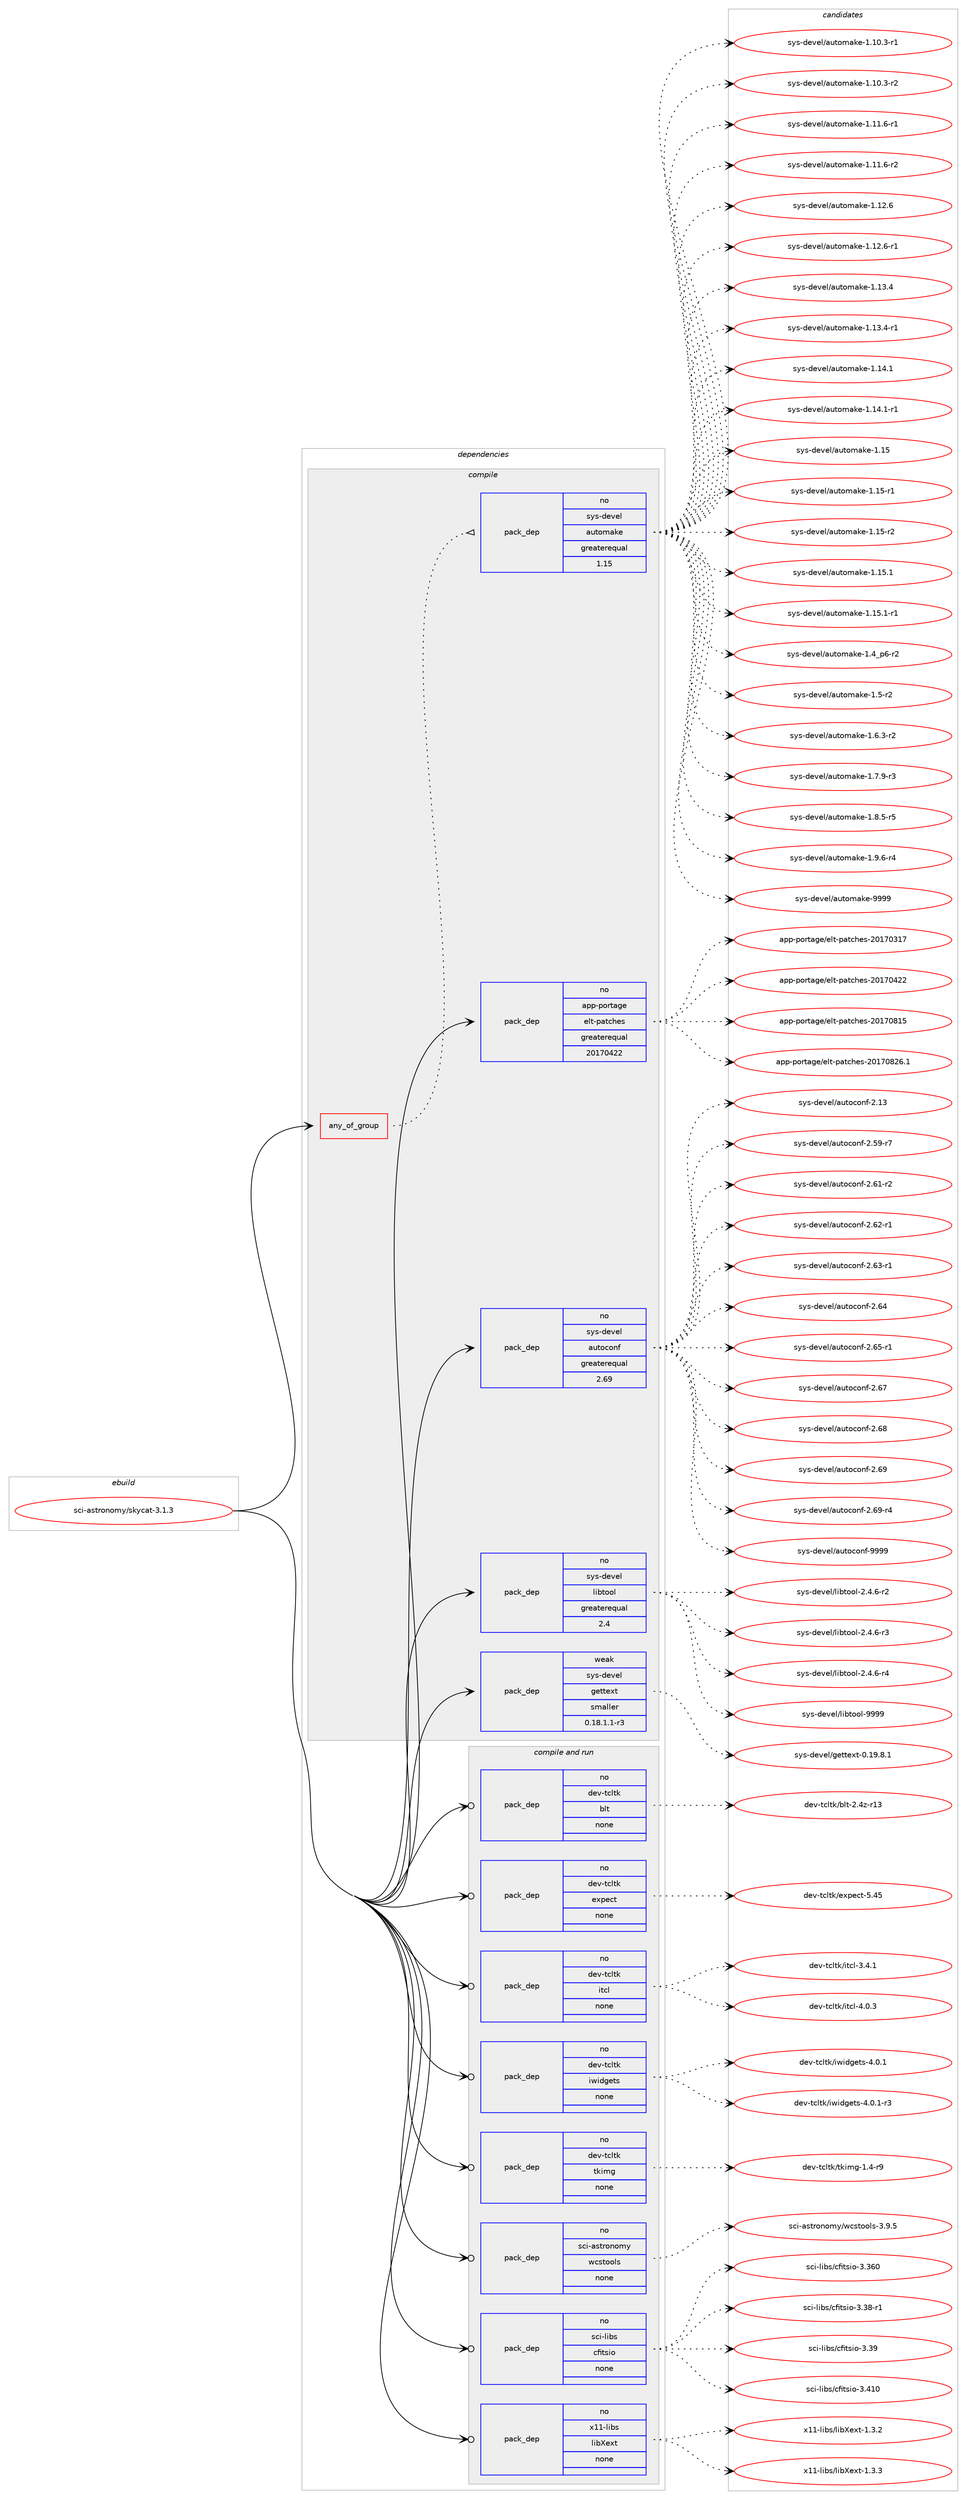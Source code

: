 digraph prolog {

# *************
# Graph options
# *************

newrank=true;
concentrate=true;
compound=true;
graph [rankdir=LR,fontname=Helvetica,fontsize=10,ranksep=1.5];#, ranksep=2.5, nodesep=0.2];
edge  [arrowhead=vee];
node  [fontname=Helvetica,fontsize=10];

# **********
# The ebuild
# **********

subgraph cluster_leftcol {
color=gray;
rank=same;
label=<<i>ebuild</i>>;
id [label="sci-astronomy/skycat-3.1.3", color=red, width=4, href="../sci-astronomy/skycat-3.1.3.svg"];
}

# ****************
# The dependencies
# ****************

subgraph cluster_midcol {
color=gray;
label=<<i>dependencies</i>>;
subgraph cluster_compile {
fillcolor="#eeeeee";
style=filled;
label=<<i>compile</i>>;
subgraph any7430 {
dependency443839 [label=<<TABLE BORDER="0" CELLBORDER="1" CELLSPACING="0" CELLPADDING="4"><TR><TD CELLPADDING="10">any_of_group</TD></TR></TABLE>>, shape=none, color=red];subgraph pack326995 {
dependency443840 [label=<<TABLE BORDER="0" CELLBORDER="1" CELLSPACING="0" CELLPADDING="4" WIDTH="220"><TR><TD ROWSPAN="6" CELLPADDING="30">pack_dep</TD></TR><TR><TD WIDTH="110">no</TD></TR><TR><TD>sys-devel</TD></TR><TR><TD>automake</TD></TR><TR><TD>greaterequal</TD></TR><TR><TD>1.15</TD></TR></TABLE>>, shape=none, color=blue];
}
dependency443839:e -> dependency443840:w [weight=20,style="dotted",arrowhead="oinv"];
}
id:e -> dependency443839:w [weight=20,style="solid",arrowhead="vee"];
subgraph pack326996 {
dependency443841 [label=<<TABLE BORDER="0" CELLBORDER="1" CELLSPACING="0" CELLPADDING="4" WIDTH="220"><TR><TD ROWSPAN="6" CELLPADDING="30">pack_dep</TD></TR><TR><TD WIDTH="110">no</TD></TR><TR><TD>app-portage</TD></TR><TR><TD>elt-patches</TD></TR><TR><TD>greaterequal</TD></TR><TR><TD>20170422</TD></TR></TABLE>>, shape=none, color=blue];
}
id:e -> dependency443841:w [weight=20,style="solid",arrowhead="vee"];
subgraph pack326997 {
dependency443842 [label=<<TABLE BORDER="0" CELLBORDER="1" CELLSPACING="0" CELLPADDING="4" WIDTH="220"><TR><TD ROWSPAN="6" CELLPADDING="30">pack_dep</TD></TR><TR><TD WIDTH="110">no</TD></TR><TR><TD>sys-devel</TD></TR><TR><TD>autoconf</TD></TR><TR><TD>greaterequal</TD></TR><TR><TD>2.69</TD></TR></TABLE>>, shape=none, color=blue];
}
id:e -> dependency443842:w [weight=20,style="solid",arrowhead="vee"];
subgraph pack326998 {
dependency443843 [label=<<TABLE BORDER="0" CELLBORDER="1" CELLSPACING="0" CELLPADDING="4" WIDTH="220"><TR><TD ROWSPAN="6" CELLPADDING="30">pack_dep</TD></TR><TR><TD WIDTH="110">no</TD></TR><TR><TD>sys-devel</TD></TR><TR><TD>libtool</TD></TR><TR><TD>greaterequal</TD></TR><TR><TD>2.4</TD></TR></TABLE>>, shape=none, color=blue];
}
id:e -> dependency443843:w [weight=20,style="solid",arrowhead="vee"];
subgraph pack326999 {
dependency443844 [label=<<TABLE BORDER="0" CELLBORDER="1" CELLSPACING="0" CELLPADDING="4" WIDTH="220"><TR><TD ROWSPAN="6" CELLPADDING="30">pack_dep</TD></TR><TR><TD WIDTH="110">weak</TD></TR><TR><TD>sys-devel</TD></TR><TR><TD>gettext</TD></TR><TR><TD>smaller</TD></TR><TR><TD>0.18.1.1-r3</TD></TR></TABLE>>, shape=none, color=blue];
}
id:e -> dependency443844:w [weight=20,style="solid",arrowhead="vee"];
}
subgraph cluster_compileandrun {
fillcolor="#eeeeee";
style=filled;
label=<<i>compile and run</i>>;
subgraph pack327000 {
dependency443845 [label=<<TABLE BORDER="0" CELLBORDER="1" CELLSPACING="0" CELLPADDING="4" WIDTH="220"><TR><TD ROWSPAN="6" CELLPADDING="30">pack_dep</TD></TR><TR><TD WIDTH="110">no</TD></TR><TR><TD>dev-tcltk</TD></TR><TR><TD>blt</TD></TR><TR><TD>none</TD></TR><TR><TD></TD></TR></TABLE>>, shape=none, color=blue];
}
id:e -> dependency443845:w [weight=20,style="solid",arrowhead="odotvee"];
subgraph pack327001 {
dependency443846 [label=<<TABLE BORDER="0" CELLBORDER="1" CELLSPACING="0" CELLPADDING="4" WIDTH="220"><TR><TD ROWSPAN="6" CELLPADDING="30">pack_dep</TD></TR><TR><TD WIDTH="110">no</TD></TR><TR><TD>dev-tcltk</TD></TR><TR><TD>expect</TD></TR><TR><TD>none</TD></TR><TR><TD></TD></TR></TABLE>>, shape=none, color=blue];
}
id:e -> dependency443846:w [weight=20,style="solid",arrowhead="odotvee"];
subgraph pack327002 {
dependency443847 [label=<<TABLE BORDER="0" CELLBORDER="1" CELLSPACING="0" CELLPADDING="4" WIDTH="220"><TR><TD ROWSPAN="6" CELLPADDING="30">pack_dep</TD></TR><TR><TD WIDTH="110">no</TD></TR><TR><TD>dev-tcltk</TD></TR><TR><TD>itcl</TD></TR><TR><TD>none</TD></TR><TR><TD></TD></TR></TABLE>>, shape=none, color=blue];
}
id:e -> dependency443847:w [weight=20,style="solid",arrowhead="odotvee"];
subgraph pack327003 {
dependency443848 [label=<<TABLE BORDER="0" CELLBORDER="1" CELLSPACING="0" CELLPADDING="4" WIDTH="220"><TR><TD ROWSPAN="6" CELLPADDING="30">pack_dep</TD></TR><TR><TD WIDTH="110">no</TD></TR><TR><TD>dev-tcltk</TD></TR><TR><TD>iwidgets</TD></TR><TR><TD>none</TD></TR><TR><TD></TD></TR></TABLE>>, shape=none, color=blue];
}
id:e -> dependency443848:w [weight=20,style="solid",arrowhead="odotvee"];
subgraph pack327004 {
dependency443849 [label=<<TABLE BORDER="0" CELLBORDER="1" CELLSPACING="0" CELLPADDING="4" WIDTH="220"><TR><TD ROWSPAN="6" CELLPADDING="30">pack_dep</TD></TR><TR><TD WIDTH="110">no</TD></TR><TR><TD>dev-tcltk</TD></TR><TR><TD>tkimg</TD></TR><TR><TD>none</TD></TR><TR><TD></TD></TR></TABLE>>, shape=none, color=blue];
}
id:e -> dependency443849:w [weight=20,style="solid",arrowhead="odotvee"];
subgraph pack327005 {
dependency443850 [label=<<TABLE BORDER="0" CELLBORDER="1" CELLSPACING="0" CELLPADDING="4" WIDTH="220"><TR><TD ROWSPAN="6" CELLPADDING="30">pack_dep</TD></TR><TR><TD WIDTH="110">no</TD></TR><TR><TD>sci-astronomy</TD></TR><TR><TD>wcstools</TD></TR><TR><TD>none</TD></TR><TR><TD></TD></TR></TABLE>>, shape=none, color=blue];
}
id:e -> dependency443850:w [weight=20,style="solid",arrowhead="odotvee"];
subgraph pack327006 {
dependency443851 [label=<<TABLE BORDER="0" CELLBORDER="1" CELLSPACING="0" CELLPADDING="4" WIDTH="220"><TR><TD ROWSPAN="6" CELLPADDING="30">pack_dep</TD></TR><TR><TD WIDTH="110">no</TD></TR><TR><TD>sci-libs</TD></TR><TR><TD>cfitsio</TD></TR><TR><TD>none</TD></TR><TR><TD></TD></TR></TABLE>>, shape=none, color=blue];
}
id:e -> dependency443851:w [weight=20,style="solid",arrowhead="odotvee"];
subgraph pack327007 {
dependency443852 [label=<<TABLE BORDER="0" CELLBORDER="1" CELLSPACING="0" CELLPADDING="4" WIDTH="220"><TR><TD ROWSPAN="6" CELLPADDING="30">pack_dep</TD></TR><TR><TD WIDTH="110">no</TD></TR><TR><TD>x11-libs</TD></TR><TR><TD>libXext</TD></TR><TR><TD>none</TD></TR><TR><TD></TD></TR></TABLE>>, shape=none, color=blue];
}
id:e -> dependency443852:w [weight=20,style="solid",arrowhead="odotvee"];
}
subgraph cluster_run {
fillcolor="#eeeeee";
style=filled;
label=<<i>run</i>>;
}
}

# **************
# The candidates
# **************

subgraph cluster_choices {
rank=same;
color=gray;
label=<<i>candidates</i>>;

subgraph choice326995 {
color=black;
nodesep=1;
choice11512111545100101118101108479711711611110997107101454946494846514511449 [label="sys-devel/automake-1.10.3-r1", color=red, width=4,href="../sys-devel/automake-1.10.3-r1.svg"];
choice11512111545100101118101108479711711611110997107101454946494846514511450 [label="sys-devel/automake-1.10.3-r2", color=red, width=4,href="../sys-devel/automake-1.10.3-r2.svg"];
choice11512111545100101118101108479711711611110997107101454946494946544511449 [label="sys-devel/automake-1.11.6-r1", color=red, width=4,href="../sys-devel/automake-1.11.6-r1.svg"];
choice11512111545100101118101108479711711611110997107101454946494946544511450 [label="sys-devel/automake-1.11.6-r2", color=red, width=4,href="../sys-devel/automake-1.11.6-r2.svg"];
choice1151211154510010111810110847971171161111099710710145494649504654 [label="sys-devel/automake-1.12.6", color=red, width=4,href="../sys-devel/automake-1.12.6.svg"];
choice11512111545100101118101108479711711611110997107101454946495046544511449 [label="sys-devel/automake-1.12.6-r1", color=red, width=4,href="../sys-devel/automake-1.12.6-r1.svg"];
choice1151211154510010111810110847971171161111099710710145494649514652 [label="sys-devel/automake-1.13.4", color=red, width=4,href="../sys-devel/automake-1.13.4.svg"];
choice11512111545100101118101108479711711611110997107101454946495146524511449 [label="sys-devel/automake-1.13.4-r1", color=red, width=4,href="../sys-devel/automake-1.13.4-r1.svg"];
choice1151211154510010111810110847971171161111099710710145494649524649 [label="sys-devel/automake-1.14.1", color=red, width=4,href="../sys-devel/automake-1.14.1.svg"];
choice11512111545100101118101108479711711611110997107101454946495246494511449 [label="sys-devel/automake-1.14.1-r1", color=red, width=4,href="../sys-devel/automake-1.14.1-r1.svg"];
choice115121115451001011181011084797117116111109971071014549464953 [label="sys-devel/automake-1.15", color=red, width=4,href="../sys-devel/automake-1.15.svg"];
choice1151211154510010111810110847971171161111099710710145494649534511449 [label="sys-devel/automake-1.15-r1", color=red, width=4,href="../sys-devel/automake-1.15-r1.svg"];
choice1151211154510010111810110847971171161111099710710145494649534511450 [label="sys-devel/automake-1.15-r2", color=red, width=4,href="../sys-devel/automake-1.15-r2.svg"];
choice1151211154510010111810110847971171161111099710710145494649534649 [label="sys-devel/automake-1.15.1", color=red, width=4,href="../sys-devel/automake-1.15.1.svg"];
choice11512111545100101118101108479711711611110997107101454946495346494511449 [label="sys-devel/automake-1.15.1-r1", color=red, width=4,href="../sys-devel/automake-1.15.1-r1.svg"];
choice115121115451001011181011084797117116111109971071014549465295112544511450 [label="sys-devel/automake-1.4_p6-r2", color=red, width=4,href="../sys-devel/automake-1.4_p6-r2.svg"];
choice11512111545100101118101108479711711611110997107101454946534511450 [label="sys-devel/automake-1.5-r2", color=red, width=4,href="../sys-devel/automake-1.5-r2.svg"];
choice115121115451001011181011084797117116111109971071014549465446514511450 [label="sys-devel/automake-1.6.3-r2", color=red, width=4,href="../sys-devel/automake-1.6.3-r2.svg"];
choice115121115451001011181011084797117116111109971071014549465546574511451 [label="sys-devel/automake-1.7.9-r3", color=red, width=4,href="../sys-devel/automake-1.7.9-r3.svg"];
choice115121115451001011181011084797117116111109971071014549465646534511453 [label="sys-devel/automake-1.8.5-r5", color=red, width=4,href="../sys-devel/automake-1.8.5-r5.svg"];
choice115121115451001011181011084797117116111109971071014549465746544511452 [label="sys-devel/automake-1.9.6-r4", color=red, width=4,href="../sys-devel/automake-1.9.6-r4.svg"];
choice115121115451001011181011084797117116111109971071014557575757 [label="sys-devel/automake-9999", color=red, width=4,href="../sys-devel/automake-9999.svg"];
dependency443840:e -> choice11512111545100101118101108479711711611110997107101454946494846514511449:w [style=dotted,weight="100"];
dependency443840:e -> choice11512111545100101118101108479711711611110997107101454946494846514511450:w [style=dotted,weight="100"];
dependency443840:e -> choice11512111545100101118101108479711711611110997107101454946494946544511449:w [style=dotted,weight="100"];
dependency443840:e -> choice11512111545100101118101108479711711611110997107101454946494946544511450:w [style=dotted,weight="100"];
dependency443840:e -> choice1151211154510010111810110847971171161111099710710145494649504654:w [style=dotted,weight="100"];
dependency443840:e -> choice11512111545100101118101108479711711611110997107101454946495046544511449:w [style=dotted,weight="100"];
dependency443840:e -> choice1151211154510010111810110847971171161111099710710145494649514652:w [style=dotted,weight="100"];
dependency443840:e -> choice11512111545100101118101108479711711611110997107101454946495146524511449:w [style=dotted,weight="100"];
dependency443840:e -> choice1151211154510010111810110847971171161111099710710145494649524649:w [style=dotted,weight="100"];
dependency443840:e -> choice11512111545100101118101108479711711611110997107101454946495246494511449:w [style=dotted,weight="100"];
dependency443840:e -> choice115121115451001011181011084797117116111109971071014549464953:w [style=dotted,weight="100"];
dependency443840:e -> choice1151211154510010111810110847971171161111099710710145494649534511449:w [style=dotted,weight="100"];
dependency443840:e -> choice1151211154510010111810110847971171161111099710710145494649534511450:w [style=dotted,weight="100"];
dependency443840:e -> choice1151211154510010111810110847971171161111099710710145494649534649:w [style=dotted,weight="100"];
dependency443840:e -> choice11512111545100101118101108479711711611110997107101454946495346494511449:w [style=dotted,weight="100"];
dependency443840:e -> choice115121115451001011181011084797117116111109971071014549465295112544511450:w [style=dotted,weight="100"];
dependency443840:e -> choice11512111545100101118101108479711711611110997107101454946534511450:w [style=dotted,weight="100"];
dependency443840:e -> choice115121115451001011181011084797117116111109971071014549465446514511450:w [style=dotted,weight="100"];
dependency443840:e -> choice115121115451001011181011084797117116111109971071014549465546574511451:w [style=dotted,weight="100"];
dependency443840:e -> choice115121115451001011181011084797117116111109971071014549465646534511453:w [style=dotted,weight="100"];
dependency443840:e -> choice115121115451001011181011084797117116111109971071014549465746544511452:w [style=dotted,weight="100"];
dependency443840:e -> choice115121115451001011181011084797117116111109971071014557575757:w [style=dotted,weight="100"];
}
subgraph choice326996 {
color=black;
nodesep=1;
choice97112112451121111141169710310147101108116451129711699104101115455048495548514955 [label="app-portage/elt-patches-20170317", color=red, width=4,href="../app-portage/elt-patches-20170317.svg"];
choice97112112451121111141169710310147101108116451129711699104101115455048495548525050 [label="app-portage/elt-patches-20170422", color=red, width=4,href="../app-portage/elt-patches-20170422.svg"];
choice97112112451121111141169710310147101108116451129711699104101115455048495548564953 [label="app-portage/elt-patches-20170815", color=red, width=4,href="../app-portage/elt-patches-20170815.svg"];
choice971121124511211111411697103101471011081164511297116991041011154550484955485650544649 [label="app-portage/elt-patches-20170826.1", color=red, width=4,href="../app-portage/elt-patches-20170826.1.svg"];
dependency443841:e -> choice97112112451121111141169710310147101108116451129711699104101115455048495548514955:w [style=dotted,weight="100"];
dependency443841:e -> choice97112112451121111141169710310147101108116451129711699104101115455048495548525050:w [style=dotted,weight="100"];
dependency443841:e -> choice97112112451121111141169710310147101108116451129711699104101115455048495548564953:w [style=dotted,weight="100"];
dependency443841:e -> choice971121124511211111411697103101471011081164511297116991041011154550484955485650544649:w [style=dotted,weight="100"];
}
subgraph choice326997 {
color=black;
nodesep=1;
choice115121115451001011181011084797117116111991111101024550464951 [label="sys-devel/autoconf-2.13", color=red, width=4,href="../sys-devel/autoconf-2.13.svg"];
choice1151211154510010111810110847971171161119911111010245504653574511455 [label="sys-devel/autoconf-2.59-r7", color=red, width=4,href="../sys-devel/autoconf-2.59-r7.svg"];
choice1151211154510010111810110847971171161119911111010245504654494511450 [label="sys-devel/autoconf-2.61-r2", color=red, width=4,href="../sys-devel/autoconf-2.61-r2.svg"];
choice1151211154510010111810110847971171161119911111010245504654504511449 [label="sys-devel/autoconf-2.62-r1", color=red, width=4,href="../sys-devel/autoconf-2.62-r1.svg"];
choice1151211154510010111810110847971171161119911111010245504654514511449 [label="sys-devel/autoconf-2.63-r1", color=red, width=4,href="../sys-devel/autoconf-2.63-r1.svg"];
choice115121115451001011181011084797117116111991111101024550465452 [label="sys-devel/autoconf-2.64", color=red, width=4,href="../sys-devel/autoconf-2.64.svg"];
choice1151211154510010111810110847971171161119911111010245504654534511449 [label="sys-devel/autoconf-2.65-r1", color=red, width=4,href="../sys-devel/autoconf-2.65-r1.svg"];
choice115121115451001011181011084797117116111991111101024550465455 [label="sys-devel/autoconf-2.67", color=red, width=4,href="../sys-devel/autoconf-2.67.svg"];
choice115121115451001011181011084797117116111991111101024550465456 [label="sys-devel/autoconf-2.68", color=red, width=4,href="../sys-devel/autoconf-2.68.svg"];
choice115121115451001011181011084797117116111991111101024550465457 [label="sys-devel/autoconf-2.69", color=red, width=4,href="../sys-devel/autoconf-2.69.svg"];
choice1151211154510010111810110847971171161119911111010245504654574511452 [label="sys-devel/autoconf-2.69-r4", color=red, width=4,href="../sys-devel/autoconf-2.69-r4.svg"];
choice115121115451001011181011084797117116111991111101024557575757 [label="sys-devel/autoconf-9999", color=red, width=4,href="../sys-devel/autoconf-9999.svg"];
dependency443842:e -> choice115121115451001011181011084797117116111991111101024550464951:w [style=dotted,weight="100"];
dependency443842:e -> choice1151211154510010111810110847971171161119911111010245504653574511455:w [style=dotted,weight="100"];
dependency443842:e -> choice1151211154510010111810110847971171161119911111010245504654494511450:w [style=dotted,weight="100"];
dependency443842:e -> choice1151211154510010111810110847971171161119911111010245504654504511449:w [style=dotted,weight="100"];
dependency443842:e -> choice1151211154510010111810110847971171161119911111010245504654514511449:w [style=dotted,weight="100"];
dependency443842:e -> choice115121115451001011181011084797117116111991111101024550465452:w [style=dotted,weight="100"];
dependency443842:e -> choice1151211154510010111810110847971171161119911111010245504654534511449:w [style=dotted,weight="100"];
dependency443842:e -> choice115121115451001011181011084797117116111991111101024550465455:w [style=dotted,weight="100"];
dependency443842:e -> choice115121115451001011181011084797117116111991111101024550465456:w [style=dotted,weight="100"];
dependency443842:e -> choice115121115451001011181011084797117116111991111101024550465457:w [style=dotted,weight="100"];
dependency443842:e -> choice1151211154510010111810110847971171161119911111010245504654574511452:w [style=dotted,weight="100"];
dependency443842:e -> choice115121115451001011181011084797117116111991111101024557575757:w [style=dotted,weight="100"];
}
subgraph choice326998 {
color=black;
nodesep=1;
choice1151211154510010111810110847108105981161111111084550465246544511450 [label="sys-devel/libtool-2.4.6-r2", color=red, width=4,href="../sys-devel/libtool-2.4.6-r2.svg"];
choice1151211154510010111810110847108105981161111111084550465246544511451 [label="sys-devel/libtool-2.4.6-r3", color=red, width=4,href="../sys-devel/libtool-2.4.6-r3.svg"];
choice1151211154510010111810110847108105981161111111084550465246544511452 [label="sys-devel/libtool-2.4.6-r4", color=red, width=4,href="../sys-devel/libtool-2.4.6-r4.svg"];
choice1151211154510010111810110847108105981161111111084557575757 [label="sys-devel/libtool-9999", color=red, width=4,href="../sys-devel/libtool-9999.svg"];
dependency443843:e -> choice1151211154510010111810110847108105981161111111084550465246544511450:w [style=dotted,weight="100"];
dependency443843:e -> choice1151211154510010111810110847108105981161111111084550465246544511451:w [style=dotted,weight="100"];
dependency443843:e -> choice1151211154510010111810110847108105981161111111084550465246544511452:w [style=dotted,weight="100"];
dependency443843:e -> choice1151211154510010111810110847108105981161111111084557575757:w [style=dotted,weight="100"];
}
subgraph choice326999 {
color=black;
nodesep=1;
choice1151211154510010111810110847103101116116101120116454846495746564649 [label="sys-devel/gettext-0.19.8.1", color=red, width=4,href="../sys-devel/gettext-0.19.8.1.svg"];
dependency443844:e -> choice1151211154510010111810110847103101116116101120116454846495746564649:w [style=dotted,weight="100"];
}
subgraph choice327000 {
color=black;
nodesep=1;
choice1001011184511699108116107479810811645504652122451144951 [label="dev-tcltk/blt-2.4z-r13", color=red, width=4,href="../dev-tcltk/blt-2.4z-r13.svg"];
dependency443845:e -> choice1001011184511699108116107479810811645504652122451144951:w [style=dotted,weight="100"];
}
subgraph choice327001 {
color=black;
nodesep=1;
choice100101118451169910811610747101120112101991164553465253 [label="dev-tcltk/expect-5.45", color=red, width=4,href="../dev-tcltk/expect-5.45.svg"];
dependency443846:e -> choice100101118451169910811610747101120112101991164553465253:w [style=dotted,weight="100"];
}
subgraph choice327002 {
color=black;
nodesep=1;
choice10010111845116991081161074710511699108455146524649 [label="dev-tcltk/itcl-3.4.1", color=red, width=4,href="../dev-tcltk/itcl-3.4.1.svg"];
choice10010111845116991081161074710511699108455246484651 [label="dev-tcltk/itcl-4.0.3", color=red, width=4,href="../dev-tcltk/itcl-4.0.3.svg"];
dependency443847:e -> choice10010111845116991081161074710511699108455146524649:w [style=dotted,weight="100"];
dependency443847:e -> choice10010111845116991081161074710511699108455246484651:w [style=dotted,weight="100"];
}
subgraph choice327003 {
color=black;
nodesep=1;
choice100101118451169910811610747105119105100103101116115455246484649 [label="dev-tcltk/iwidgets-4.0.1", color=red, width=4,href="../dev-tcltk/iwidgets-4.0.1.svg"];
choice1001011184511699108116107471051191051001031011161154552464846494511451 [label="dev-tcltk/iwidgets-4.0.1-r3", color=red, width=4,href="../dev-tcltk/iwidgets-4.0.1-r3.svg"];
dependency443848:e -> choice100101118451169910811610747105119105100103101116115455246484649:w [style=dotted,weight="100"];
dependency443848:e -> choice1001011184511699108116107471051191051001031011161154552464846494511451:w [style=dotted,weight="100"];
}
subgraph choice327004 {
color=black;
nodesep=1;
choice100101118451169910811610747116107105109103454946524511457 [label="dev-tcltk/tkimg-1.4-r9", color=red, width=4,href="../dev-tcltk/tkimg-1.4-r9.svg"];
dependency443849:e -> choice100101118451169910811610747116107105109103454946524511457:w [style=dotted,weight="100"];
}
subgraph choice327005 {
color=black;
nodesep=1;
choice1159910545971151161141111101111091214711999115116111111108115455146574653 [label="sci-astronomy/wcstools-3.9.5", color=red, width=4,href="../sci-astronomy/wcstools-3.9.5.svg"];
dependency443850:e -> choice1159910545971151161141111101111091214711999115116111111108115455146574653:w [style=dotted,weight="100"];
}
subgraph choice327006 {
color=black;
nodesep=1;
choice1159910545108105981154799102105116115105111455146515448 [label="sci-libs/cfitsio-3.360", color=red, width=4,href="../sci-libs/cfitsio-3.360.svg"];
choice115991054510810598115479910210511611510511145514651564511449 [label="sci-libs/cfitsio-3.38-r1", color=red, width=4,href="../sci-libs/cfitsio-3.38-r1.svg"];
choice11599105451081059811547991021051161151051114551465157 [label="sci-libs/cfitsio-3.39", color=red, width=4,href="../sci-libs/cfitsio-3.39.svg"];
choice1159910545108105981154799102105116115105111455146524948 [label="sci-libs/cfitsio-3.410", color=red, width=4,href="../sci-libs/cfitsio-3.410.svg"];
dependency443851:e -> choice1159910545108105981154799102105116115105111455146515448:w [style=dotted,weight="100"];
dependency443851:e -> choice115991054510810598115479910210511611510511145514651564511449:w [style=dotted,weight="100"];
dependency443851:e -> choice11599105451081059811547991021051161151051114551465157:w [style=dotted,weight="100"];
dependency443851:e -> choice1159910545108105981154799102105116115105111455146524948:w [style=dotted,weight="100"];
}
subgraph choice327007 {
color=black;
nodesep=1;
choice12049494510810598115471081059888101120116454946514650 [label="x11-libs/libXext-1.3.2", color=red, width=4,href="../x11-libs/libXext-1.3.2.svg"];
choice12049494510810598115471081059888101120116454946514651 [label="x11-libs/libXext-1.3.3", color=red, width=4,href="../x11-libs/libXext-1.3.3.svg"];
dependency443852:e -> choice12049494510810598115471081059888101120116454946514650:w [style=dotted,weight="100"];
dependency443852:e -> choice12049494510810598115471081059888101120116454946514651:w [style=dotted,weight="100"];
}
}

}
